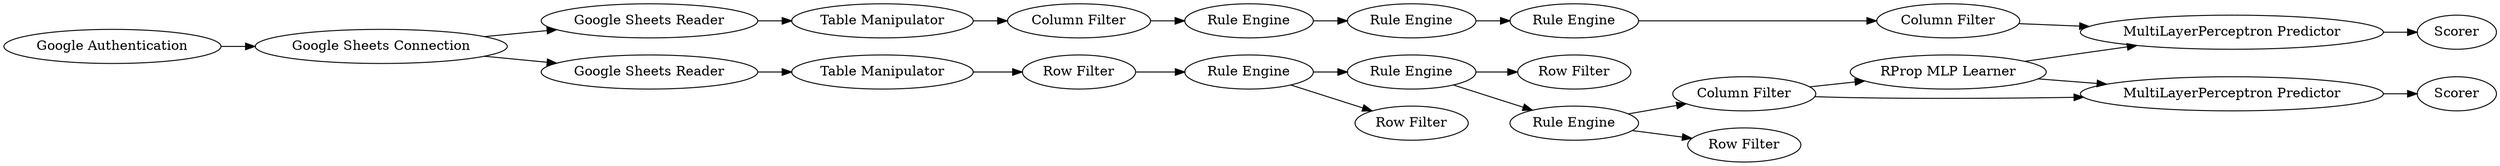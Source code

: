 digraph {
	18 -> 30
	37 -> 36
	33 -> 45
	5 -> 4
	29 -> 42
	39 -> 40
	40 -> 41
	10 -> 16
	4 -> 17
	17 -> 18
	37 -> 43
	33 -> 35
	4 -> 2
	36 -> 29
	2 -> 10
	32 -> 46
	16 -> 32
	41 -> 29
	38 -> 39
	32 -> 33
	43 -> 44
	35 -> 37
	36 -> 43
	35 -> 34
	30 -> 38
	18 [label="Table Manipulator"]
	32 [label="Rule Engine"]
	17 [label="Google Sheets Reader"]
	41 [label="Column Filter"]
	10 [label="Table Manipulator"]
	16 [label="Row Filter"]
	42 [label=Scorer]
	4 [label="Google Sheets Connection"]
	37 [label="Column Filter"]
	38 [label="Rule Engine"]
	5 [label="Google Authentication"]
	43 [label="MultiLayerPerceptron Predictor"]
	35 [label="Rule Engine"]
	44 [label=Scorer]
	34 [label="Row Filter"]
	29 [label="MultiLayerPerceptron Predictor"]
	36 [label="RProp MLP Learner"]
	46 [label="Row Filter"]
	40 [label="Rule Engine"]
	39 [label="Rule Engine"]
	33 [label="Rule Engine"]
	30 [label="Column Filter"]
	2 [label="Google Sheets Reader"]
	45 [label="Row Filter"]
	rankdir=LR
}

